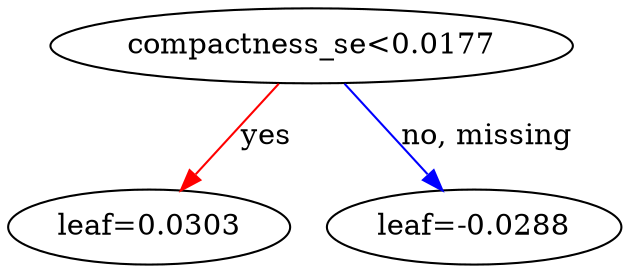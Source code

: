 digraph {
    graph [ rankdir=TB ]
    graph [ rankdir="UD" ]

    0 [ label="compactness_se<0.0177" ]
    0 -> 1 [label="yes" color="#FF0000"]
    0 -> 2 [label="no, missing" color="#0000FF"]

    1 [ label="leaf=0.0303" ]

    2 [ label="leaf=-0.0288" ]
}
